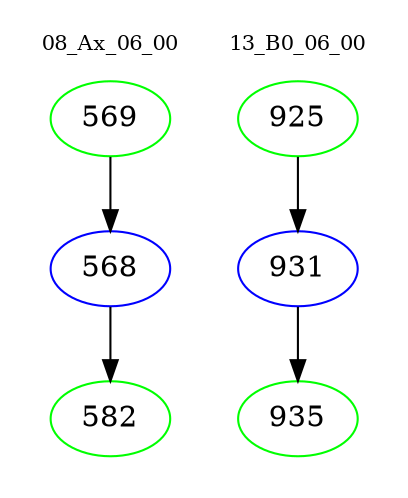 digraph{
subgraph cluster_0 {
color = white
label = "08_Ax_06_00";
fontsize=10;
T0_569 [label="569", color="green"]
T0_569 -> T0_568 [color="black"]
T0_568 [label="568", color="blue"]
T0_568 -> T0_582 [color="black"]
T0_582 [label="582", color="green"]
}
subgraph cluster_1 {
color = white
label = "13_B0_06_00";
fontsize=10;
T1_925 [label="925", color="green"]
T1_925 -> T1_931 [color="black"]
T1_931 [label="931", color="blue"]
T1_931 -> T1_935 [color="black"]
T1_935 [label="935", color="green"]
}
}
